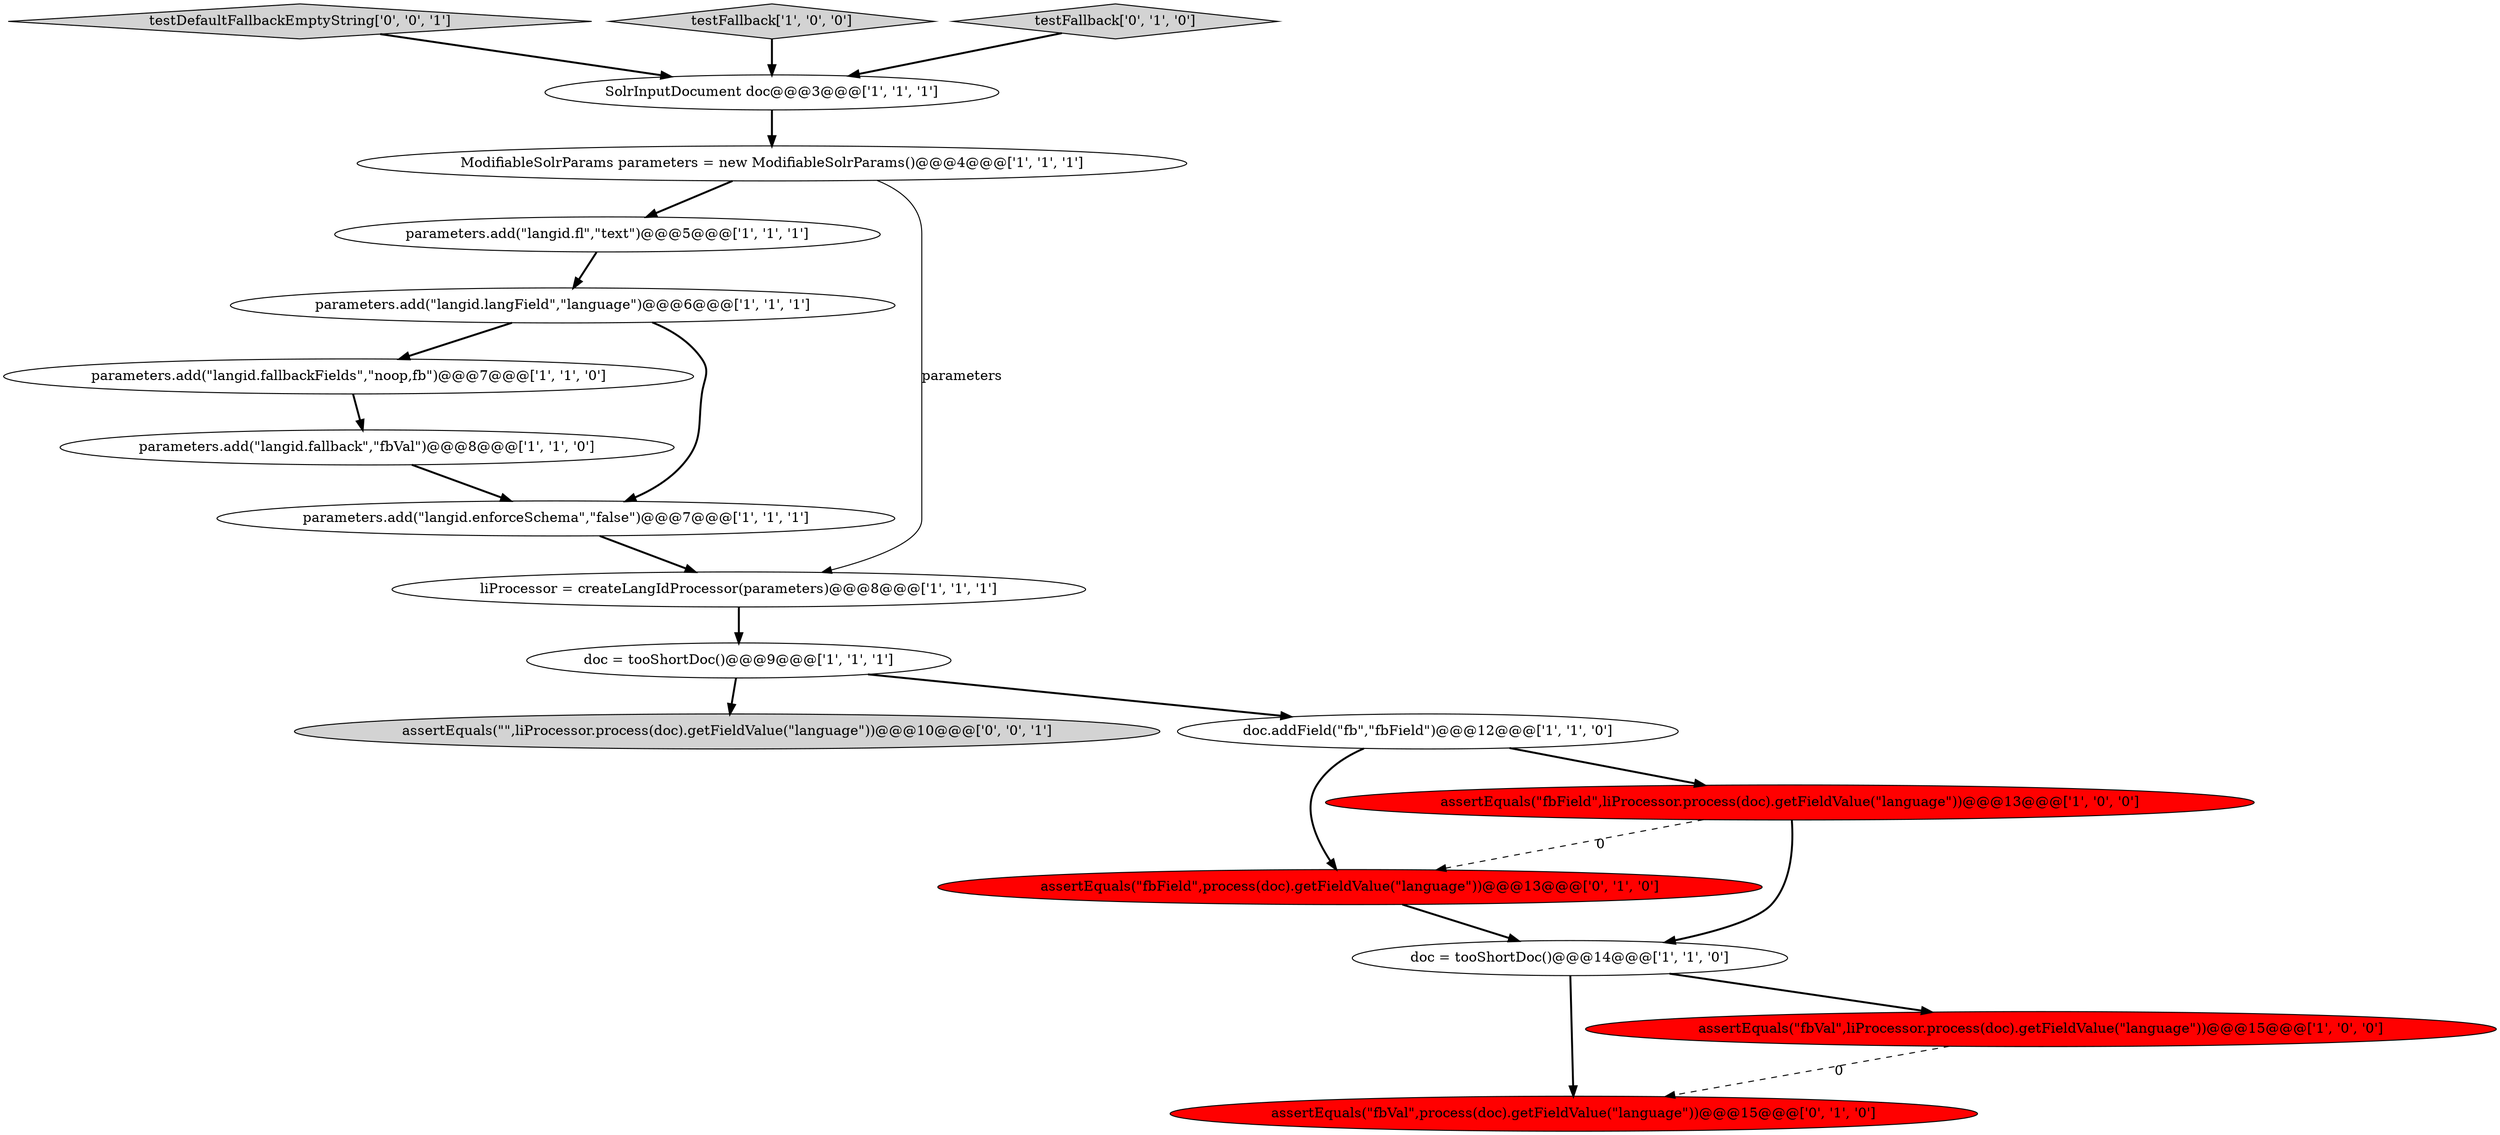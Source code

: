 digraph {
1 [style = filled, label = "parameters.add(\"langid.fl\",\"text\")@@@5@@@['1', '1', '1']", fillcolor = white, shape = ellipse image = "AAA0AAABBB1BBB"];
14 [style = filled, label = "assertEquals(\"fbField\",process(doc).getFieldValue(\"language\"))@@@13@@@['0', '1', '0']", fillcolor = red, shape = ellipse image = "AAA1AAABBB2BBB"];
17 [style = filled, label = "assertEquals(\"\",liProcessor.process(doc).getFieldValue(\"language\"))@@@10@@@['0', '0', '1']", fillcolor = lightgray, shape = ellipse image = "AAA0AAABBB3BBB"];
7 [style = filled, label = "parameters.add(\"langid.langField\",\"language\")@@@6@@@['1', '1', '1']", fillcolor = white, shape = ellipse image = "AAA0AAABBB1BBB"];
5 [style = filled, label = "doc.addField(\"fb\",\"fbField\")@@@12@@@['1', '1', '0']", fillcolor = white, shape = ellipse image = "AAA0AAABBB1BBB"];
16 [style = filled, label = "assertEquals(\"fbVal\",process(doc).getFieldValue(\"language\"))@@@15@@@['0', '1', '0']", fillcolor = red, shape = ellipse image = "AAA1AAABBB2BBB"];
4 [style = filled, label = "doc = tooShortDoc()@@@14@@@['1', '1', '0']", fillcolor = white, shape = ellipse image = "AAA0AAABBB1BBB"];
18 [style = filled, label = "testDefaultFallbackEmptyString['0', '0', '1']", fillcolor = lightgray, shape = diamond image = "AAA0AAABBB3BBB"];
13 [style = filled, label = "SolrInputDocument doc@@@3@@@['1', '1', '1']", fillcolor = white, shape = ellipse image = "AAA0AAABBB1BBB"];
3 [style = filled, label = "doc = tooShortDoc()@@@9@@@['1', '1', '1']", fillcolor = white, shape = ellipse image = "AAA0AAABBB1BBB"];
9 [style = filled, label = "assertEquals(\"fbField\",liProcessor.process(doc).getFieldValue(\"language\"))@@@13@@@['1', '0', '0']", fillcolor = red, shape = ellipse image = "AAA1AAABBB1BBB"];
6 [style = filled, label = "testFallback['1', '0', '0']", fillcolor = lightgray, shape = diamond image = "AAA0AAABBB1BBB"];
12 [style = filled, label = "ModifiableSolrParams parameters = new ModifiableSolrParams()@@@4@@@['1', '1', '1']", fillcolor = white, shape = ellipse image = "AAA0AAABBB1BBB"];
2 [style = filled, label = "parameters.add(\"langid.fallbackFields\",\"noop,fb\")@@@7@@@['1', '1', '0']", fillcolor = white, shape = ellipse image = "AAA0AAABBB1BBB"];
8 [style = filled, label = "assertEquals(\"fbVal\",liProcessor.process(doc).getFieldValue(\"language\"))@@@15@@@['1', '0', '0']", fillcolor = red, shape = ellipse image = "AAA1AAABBB1BBB"];
10 [style = filled, label = "parameters.add(\"langid.enforceSchema\",\"false\")@@@7@@@['1', '1', '1']", fillcolor = white, shape = ellipse image = "AAA0AAABBB1BBB"];
11 [style = filled, label = "liProcessor = createLangIdProcessor(parameters)@@@8@@@['1', '1', '1']", fillcolor = white, shape = ellipse image = "AAA0AAABBB1BBB"];
15 [style = filled, label = "testFallback['0', '1', '0']", fillcolor = lightgray, shape = diamond image = "AAA0AAABBB2BBB"];
0 [style = filled, label = "parameters.add(\"langid.fallback\",\"fbVal\")@@@8@@@['1', '1', '0']", fillcolor = white, shape = ellipse image = "AAA0AAABBB1BBB"];
8->16 [style = dashed, label="0"];
15->13 [style = bold, label=""];
5->9 [style = bold, label=""];
7->10 [style = bold, label=""];
9->4 [style = bold, label=""];
12->11 [style = solid, label="parameters"];
5->14 [style = bold, label=""];
12->1 [style = bold, label=""];
1->7 [style = bold, label=""];
0->10 [style = bold, label=""];
2->0 [style = bold, label=""];
3->5 [style = bold, label=""];
13->12 [style = bold, label=""];
9->14 [style = dashed, label="0"];
11->3 [style = bold, label=""];
7->2 [style = bold, label=""];
6->13 [style = bold, label=""];
18->13 [style = bold, label=""];
4->8 [style = bold, label=""];
3->17 [style = bold, label=""];
4->16 [style = bold, label=""];
14->4 [style = bold, label=""];
10->11 [style = bold, label=""];
}

